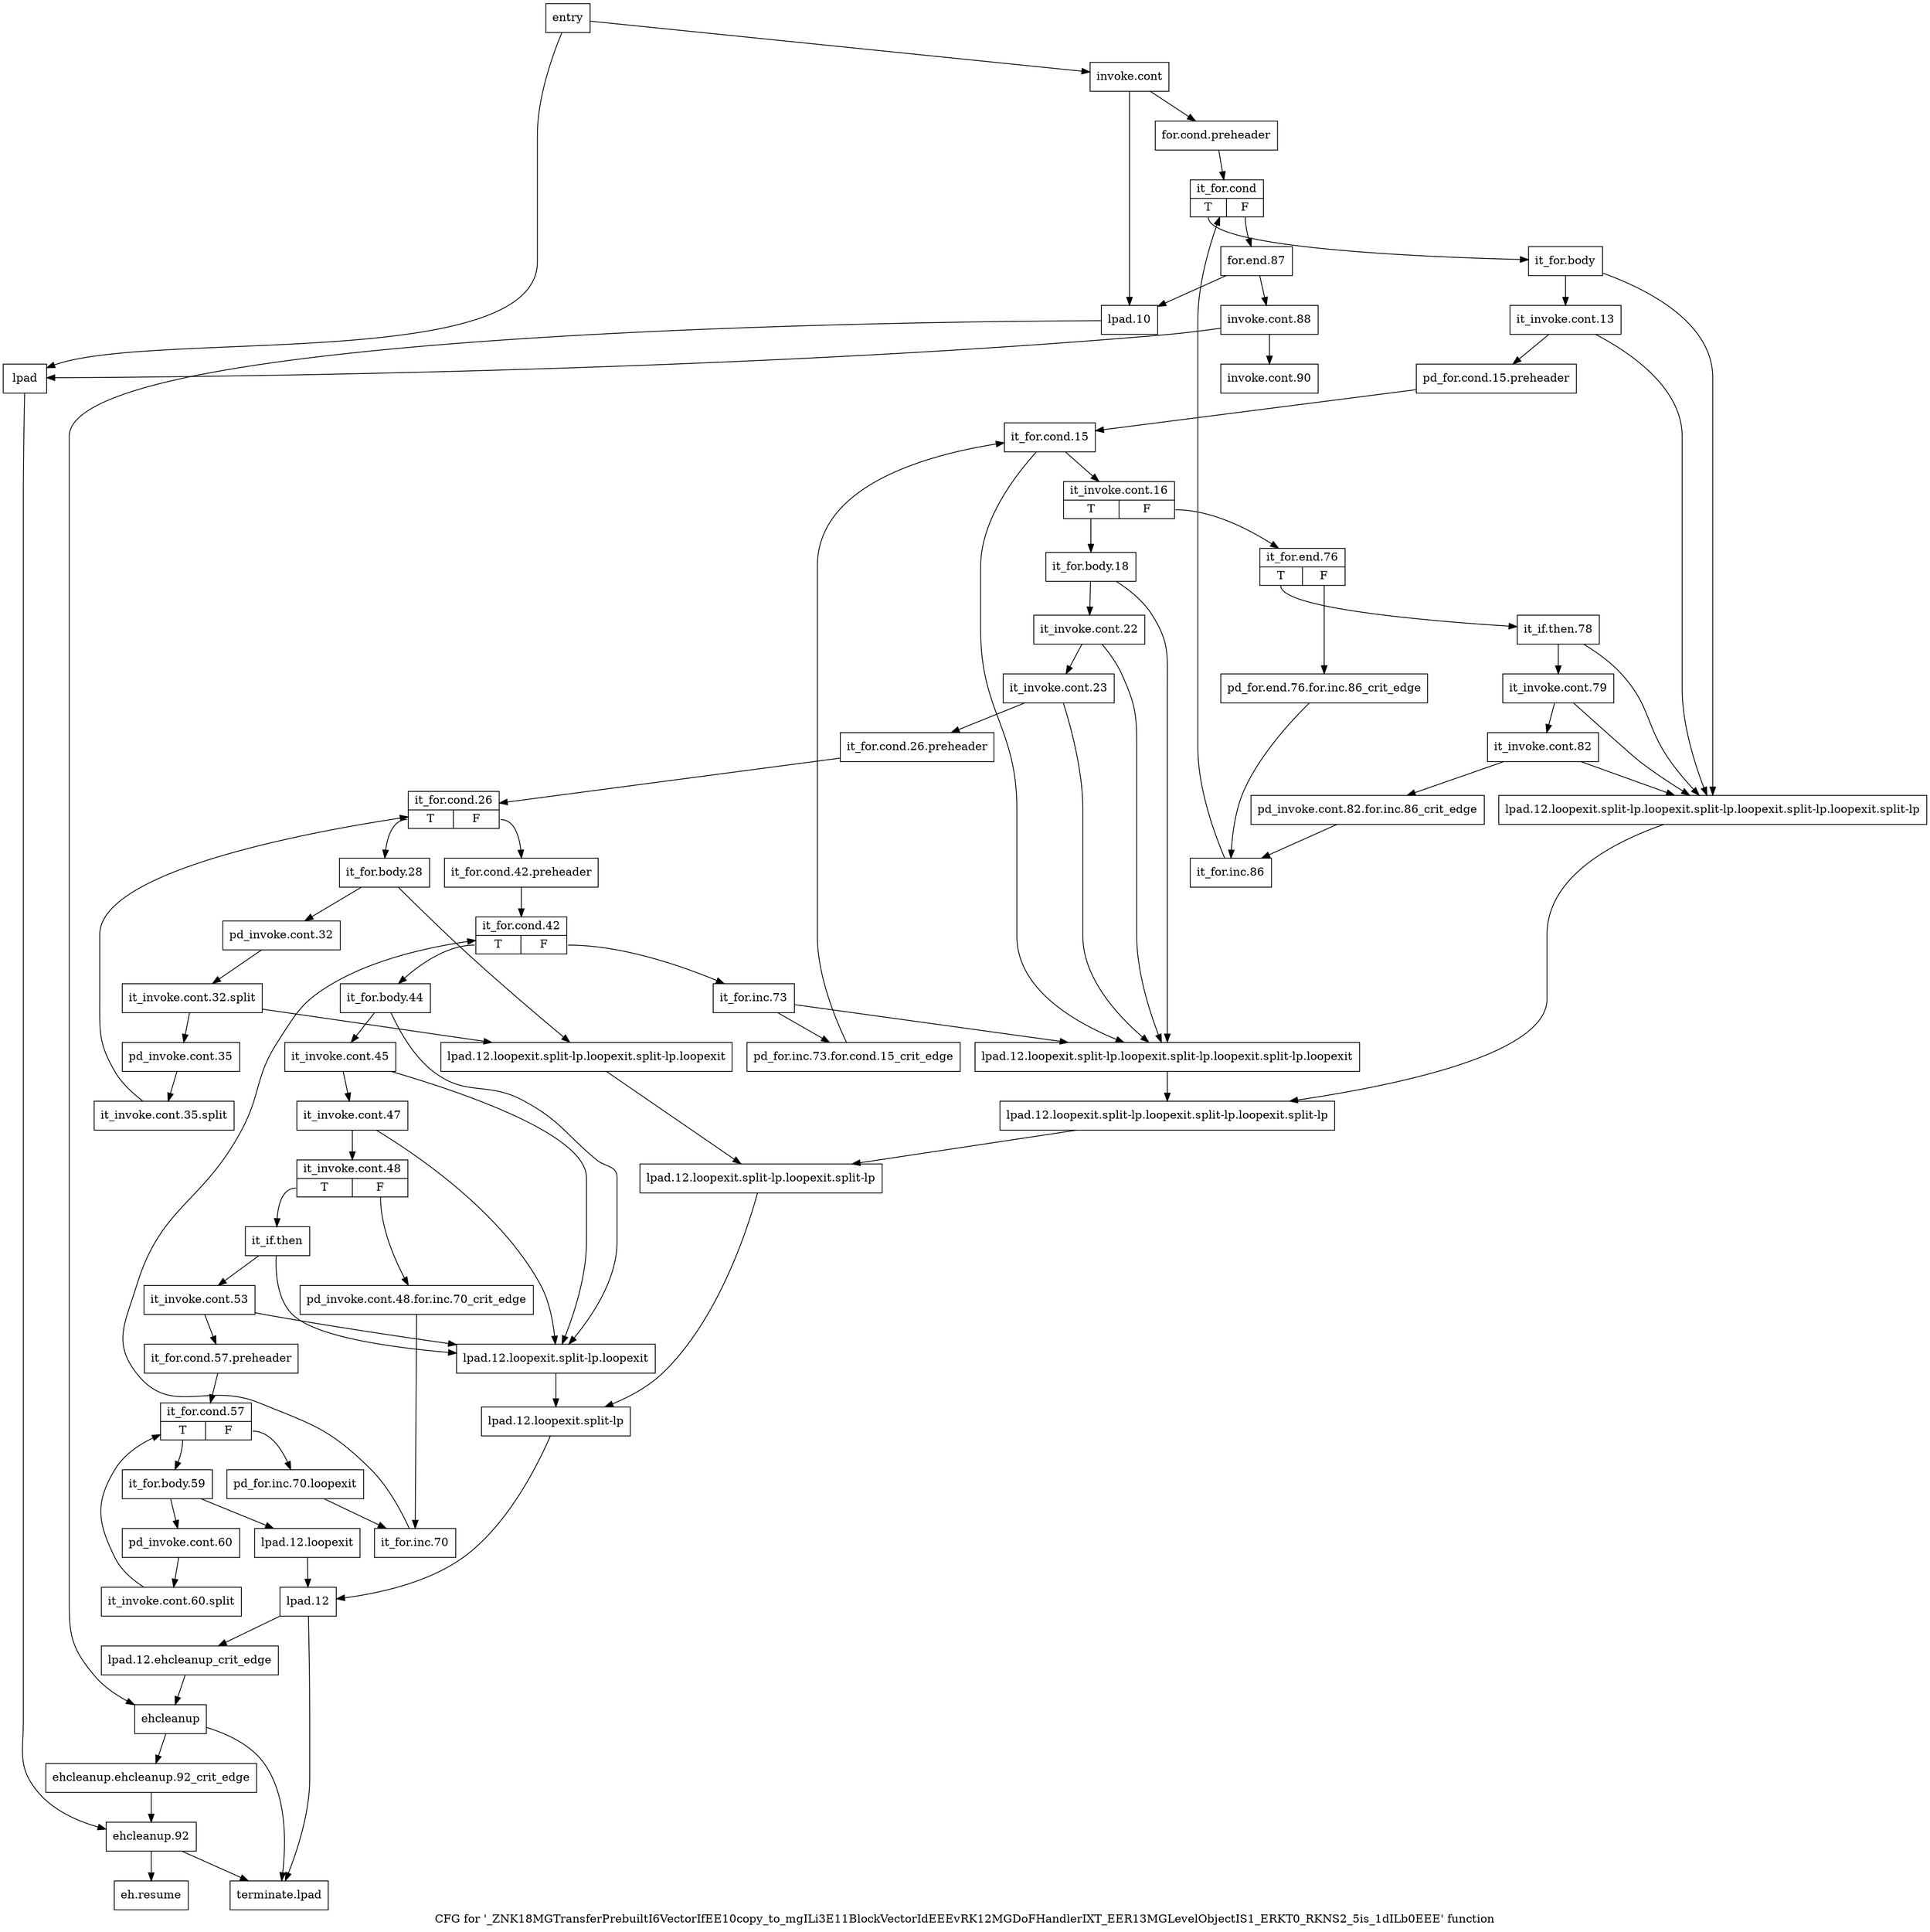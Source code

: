 digraph "CFG for '_ZNK18MGTransferPrebuiltI6VectorIfEE10copy_to_mgILi3E11BlockVectorIdEEEvRK12MGDoFHandlerIXT_EER13MGLevelObjectIS1_ERKT0_RKNS2_5is_1dILb0EEE' function" {
	label="CFG for '_ZNK18MGTransferPrebuiltI6VectorIfEE10copy_to_mgILi3E11BlockVectorIdEEEvRK12MGDoFHandlerIXT_EER13MGLevelObjectIS1_ERKT0_RKNS2_5is_1dILb0EEE' function";

	Node0x66f64c0 [shape=record,label="{entry}"];
	Node0x66f64c0 -> Node0x66f6510;
	Node0x66f64c0 -> Node0x66f7cc0;
	Node0x66f6510 [shape=record,label="{invoke.cont}"];
	Node0x66f6510 -> Node0x66f6560;
	Node0x66f6510 -> Node0x66f7d10;
	Node0x66f6560 [shape=record,label="{for.cond.preheader}"];
	Node0x66f6560 -> Node0x66f65b0;
	Node0x66f65b0 [shape=record,label="{it_for.cond|{<s0>T|<s1>F}}"];
	Node0x66f65b0:s0 -> Node0x66f6600;
	Node0x66f65b0:s1 -> Node0x66f87b0;
	Node0x66f6600 [shape=record,label="{it_for.body}"];
	Node0x66f6600 -> Node0x66f6650;
	Node0x66f6600 -> Node0x66f7ea0;
	Node0x66f6650 [shape=record,label="{it_invoke.cont.13}"];
	Node0x66f6650 -> Node0x66ee260;
	Node0x66f6650 -> Node0x66f7ea0;
	Node0x66ee260 [shape=record,label="{pd_for.cond.15.preheader}"];
	Node0x66ee260 -> Node0x66ee2b0;
	Node0x66ee2b0 [shape=record,label="{it_for.cond.15}"];
	Node0x66ee2b0 -> Node0x66ee300;
	Node0x66ee2b0 -> Node0x66f7e50;
	Node0x66ee300 [shape=record,label="{it_invoke.cont.16|{<s0>T|<s1>F}}"];
	Node0x66ee300:s0 -> Node0x66f79f0;
	Node0x66ee300:s1 -> Node0x66f8580;
	Node0x66f79f0 [shape=record,label="{it_for.body.18}"];
	Node0x66f79f0 -> Node0x66f7a40;
	Node0x66f79f0 -> Node0x66f7e50;
	Node0x66f7a40 [shape=record,label="{it_invoke.cont.22}"];
	Node0x66f7a40 -> Node0x66f7a90;
	Node0x66f7a40 -> Node0x66f7e50;
	Node0x66f7a90 [shape=record,label="{it_invoke.cont.23}"];
	Node0x66f7a90 -> Node0x66f7ae0;
	Node0x66f7a90 -> Node0x66f7e50;
	Node0x66f7ae0 [shape=record,label="{it_for.cond.26.preheader}"];
	Node0x66f7ae0 -> Node0x66f7b30;
	Node0x66f7b30 [shape=record,label="{it_for.cond.26|{<s0>T|<s1>F}}"];
	Node0x66f7b30:s0 -> Node0x66f7bd0;
	Node0x66f7b30:s1 -> Node0x66f7b80;
	Node0x66f7b80 [shape=record,label="{it_for.cond.42.preheader}"];
	Node0x66f7b80 -> Node0x66f8080;
	Node0x66f7bd0 [shape=record,label="{it_for.body.28}"];
	Node0x66f7bd0 -> Node0x66f7c20;
	Node0x66f7bd0 -> Node0x66f7e00;
	Node0x66f7c20 [shape=record,label="{pd_invoke.cont.32}"];
	Node0x66f7c20 -> Node0xadebc50;
	Node0xadebc50 [shape=record,label="{it_invoke.cont.32.split}"];
	Node0xadebc50 -> Node0x66f7c70;
	Node0xadebc50 -> Node0x66f7e00;
	Node0x66f7c70 [shape=record,label="{pd_invoke.cont.35}"];
	Node0x66f7c70 -> Node0xadebde0;
	Node0xadebde0 [shape=record,label="{it_invoke.cont.35.split}"];
	Node0xadebde0 -> Node0x66f7b30;
	Node0x66f7cc0 [shape=record,label="{lpad}"];
	Node0x66f7cc0 -> Node0x66f8940;
	Node0x66f7d10 [shape=record,label="{lpad.10}"];
	Node0x66f7d10 -> Node0x66f88a0;
	Node0x66f7d60 [shape=record,label="{lpad.12.loopexit}"];
	Node0x66f7d60 -> Node0x66f7fe0;
	Node0x66f7db0 [shape=record,label="{lpad.12.loopexit.split-lp.loopexit}"];
	Node0x66f7db0 -> Node0x66f7f90;
	Node0x66f7e00 [shape=record,label="{lpad.12.loopexit.split-lp.loopexit.split-lp.loopexit}"];
	Node0x66f7e00 -> Node0x66f7f40;
	Node0x66f7e50 [shape=record,label="{lpad.12.loopexit.split-lp.loopexit.split-lp.loopexit.split-lp.loopexit}"];
	Node0x66f7e50 -> Node0x66f7ef0;
	Node0x66f7ea0 [shape=record,label="{lpad.12.loopexit.split-lp.loopexit.split-lp.loopexit.split-lp.loopexit.split-lp}"];
	Node0x66f7ea0 -> Node0x66f7ef0;
	Node0x66f7ef0 [shape=record,label="{lpad.12.loopexit.split-lp.loopexit.split-lp.loopexit.split-lp}"];
	Node0x66f7ef0 -> Node0x66f7f40;
	Node0x66f7f40 [shape=record,label="{lpad.12.loopexit.split-lp.loopexit.split-lp}"];
	Node0x66f7f40 -> Node0x66f7f90;
	Node0x66f7f90 [shape=record,label="{lpad.12.loopexit.split-lp}"];
	Node0x66f7f90 -> Node0x66f7fe0;
	Node0x66f7fe0 [shape=record,label="{lpad.12}"];
	Node0x66f7fe0 -> Node0x66f8030;
	Node0x66f7fe0 -> Node0x66f89e0;
	Node0x66f8030 [shape=record,label="{lpad.12.ehcleanup_crit_edge}"];
	Node0x66f8030 -> Node0x66f88a0;
	Node0x66f8080 [shape=record,label="{it_for.cond.42|{<s0>T|<s1>F}}"];
	Node0x66f8080:s0 -> Node0x66f80d0;
	Node0x66f8080:s1 -> Node0x66f84e0;
	Node0x66f80d0 [shape=record,label="{it_for.body.44}"];
	Node0x66f80d0 -> Node0x66f8120;
	Node0x66f80d0 -> Node0x66f7db0;
	Node0x66f8120 [shape=record,label="{it_invoke.cont.45}"];
	Node0x66f8120 -> Node0x66f8170;
	Node0x66f8120 -> Node0x66f7db0;
	Node0x66f8170 [shape=record,label="{it_invoke.cont.47}"];
	Node0x66f8170 -> Node0x66f81c0;
	Node0x66f8170 -> Node0x66f7db0;
	Node0x66f81c0 [shape=record,label="{it_invoke.cont.48|{<s0>T|<s1>F}}"];
	Node0x66f81c0:s0 -> Node0x66f8260;
	Node0x66f81c0:s1 -> Node0x66f8210;
	Node0x66f8210 [shape=record,label="{pd_invoke.cont.48.for.inc.70_crit_edge}"];
	Node0x66f8210 -> Node0x66f8490;
	Node0x66f8260 [shape=record,label="{it_if.then}"];
	Node0x66f8260 -> Node0x66f82b0;
	Node0x66f8260 -> Node0x66f7db0;
	Node0x66f82b0 [shape=record,label="{it_invoke.cont.53}"];
	Node0x66f82b0 -> Node0x66f8300;
	Node0x66f82b0 -> Node0x66f7db0;
	Node0x66f8300 [shape=record,label="{it_for.cond.57.preheader}"];
	Node0x66f8300 -> Node0x66f8350;
	Node0x66f8350 [shape=record,label="{it_for.cond.57|{<s0>T|<s1>F}}"];
	Node0x66f8350:s0 -> Node0x66f83a0;
	Node0x66f8350:s1 -> Node0x66f8440;
	Node0x66f83a0 [shape=record,label="{it_for.body.59}"];
	Node0x66f83a0 -> Node0x66f83f0;
	Node0x66f83a0 -> Node0x66f7d60;
	Node0x66f83f0 [shape=record,label="{pd_invoke.cont.60}"];
	Node0x66f83f0 -> Node0xadeb9d0;
	Node0xadeb9d0 [shape=record,label="{it_invoke.cont.60.split}"];
	Node0xadeb9d0 -> Node0x66f8350;
	Node0x66f8440 [shape=record,label="{pd_for.inc.70.loopexit}"];
	Node0x66f8440 -> Node0x66f8490;
	Node0x66f8490 [shape=record,label="{it_for.inc.70}"];
	Node0x66f8490 -> Node0x66f8080;
	Node0x66f84e0 [shape=record,label="{it_for.inc.73}"];
	Node0x66f84e0 -> Node0x66f8530;
	Node0x66f84e0 -> Node0x66f7e50;
	Node0x66f8530 [shape=record,label="{pd_for.inc.73.for.cond.15_crit_edge}"];
	Node0x66f8530 -> Node0x66ee2b0;
	Node0x66f8580 [shape=record,label="{it_for.end.76|{<s0>T|<s1>F}}"];
	Node0x66f8580:s0 -> Node0x66f8620;
	Node0x66f8580:s1 -> Node0x66f85d0;
	Node0x66f85d0 [shape=record,label="{pd_for.end.76.for.inc.86_crit_edge}"];
	Node0x66f85d0 -> Node0x66f8760;
	Node0x66f8620 [shape=record,label="{it_if.then.78}"];
	Node0x66f8620 -> Node0x66f8670;
	Node0x66f8620 -> Node0x66f7ea0;
	Node0x66f8670 [shape=record,label="{it_invoke.cont.79}"];
	Node0x66f8670 -> Node0x66f86c0;
	Node0x66f8670 -> Node0x66f7ea0;
	Node0x66f86c0 [shape=record,label="{it_invoke.cont.82}"];
	Node0x66f86c0 -> Node0x66f8710;
	Node0x66f86c0 -> Node0x66f7ea0;
	Node0x66f8710 [shape=record,label="{pd_invoke.cont.82.for.inc.86_crit_edge}"];
	Node0x66f8710 -> Node0x66f8760;
	Node0x66f8760 [shape=record,label="{it_for.inc.86}"];
	Node0x66f8760 -> Node0x66f65b0;
	Node0x66f87b0 [shape=record,label="{for.end.87}"];
	Node0x66f87b0 -> Node0x66f8800;
	Node0x66f87b0 -> Node0x66f7d10;
	Node0x66f8800 [shape=record,label="{invoke.cont.88}"];
	Node0x66f8800 -> Node0x66f8850;
	Node0x66f8800 -> Node0x66f7cc0;
	Node0x66f8850 [shape=record,label="{invoke.cont.90}"];
	Node0x66f88a0 [shape=record,label="{ehcleanup}"];
	Node0x66f88a0 -> Node0x66f88f0;
	Node0x66f88a0 -> Node0x66f89e0;
	Node0x66f88f0 [shape=record,label="{ehcleanup.ehcleanup.92_crit_edge}"];
	Node0x66f88f0 -> Node0x66f8940;
	Node0x66f8940 [shape=record,label="{ehcleanup.92}"];
	Node0x66f8940 -> Node0x66f8990;
	Node0x66f8940 -> Node0x66f89e0;
	Node0x66f8990 [shape=record,label="{eh.resume}"];
	Node0x66f89e0 [shape=record,label="{terminate.lpad}"];
}
